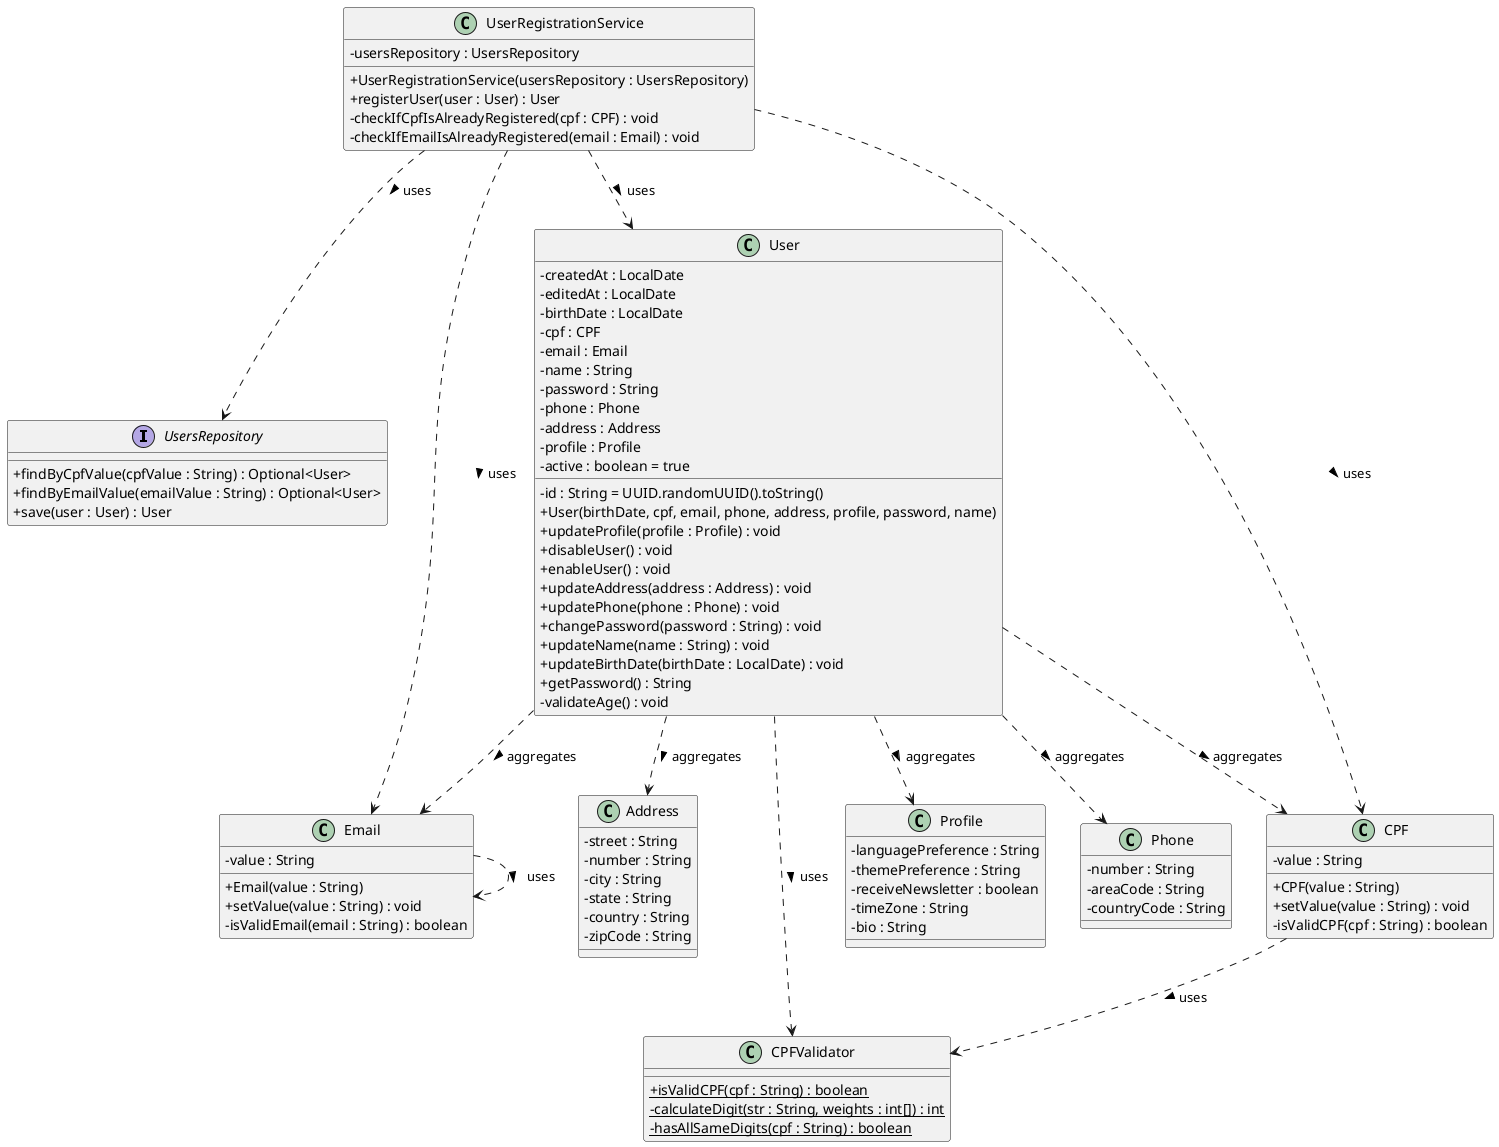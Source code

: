 @startuml
skinparam classAttributeIconSize 0

interface UsersRepository {
    +findByCpfValue(cpfValue : String) : Optional<User>
    +findByEmailValue(emailValue : String) : Optional<User>
    +save(user : User) : User
}

class UserRegistrationService {
    -usersRepository : UsersRepository
    +UserRegistrationService(usersRepository : UsersRepository)
    +registerUser(user : User) : User
    -checkIfCpfIsAlreadyRegistered(cpf : CPF) : void
    -checkIfEmailIsAlreadyRegistered(email : Email) : void
}

class User {
    -id : String = UUID.randomUUID().toString()
    -createdAt : LocalDate
    -editedAt : LocalDate
    -birthDate : LocalDate
    -cpf : CPF
    -email : Email
    -name : String
    -password : String
    -phone : Phone
    -address : Address
    -profile : Profile
    -active : boolean = true
    +User(birthDate, cpf, email, phone, address, profile, password, name)
    +updateProfile(profile : Profile) : void
    +disableUser() : void
    +enableUser() : void
    +updateAddress(address : Address) : void
    +updatePhone(phone : Phone) : void
    +changePassword(password : String) : void
    +updateName(name : String) : void
    +updateBirthDate(birthDate : LocalDate) : void
    +getPassword() : String
    -validateAge() : void
}

class Profile {
    -languagePreference : String
    -themePreference : String
    -receiveNewsletter : boolean
    -timeZone : String
    -bio : String
}

class Phone {
    -number : String
    -areaCode : String
    -countryCode : String
}

class Email {
    -value : String
    +Email(value : String)
    +setValue(value : String) : void
    -isValidEmail(email : String) : boolean
}

class CPF {
    -value : String
    +CPF(value : String)
    +setValue(value : String) : void
    -isValidCPF(cpf : String) : boolean
}

class Address {
    -street : String
    -number : String
    -city : String
    -state : String
    -country : String
    -zipCode : String
}

class CPFValidator {
    {static} +isValidCPF(cpf : String) : boolean
    {static} -calculateDigit(str : String, weights : int[]) : int
    {static} -hasAllSameDigits(cpf : String) : boolean
}

UserRegistrationService ..> UsersRepository : uses >
UserRegistrationService ..> User : uses >
UserRegistrationService ..> CPF : uses >
UserRegistrationService ..> Email : uses >

User ..> CPFValidator : uses >
User ..> Profile : aggregates >
User ..> Phone : aggregates >
User ..> Address : aggregates >
User ..> CPF : aggregates >
User ..> Email : aggregates >

CPF ..> CPFValidator : uses >
Email ..> Email : uses >
@enduml
